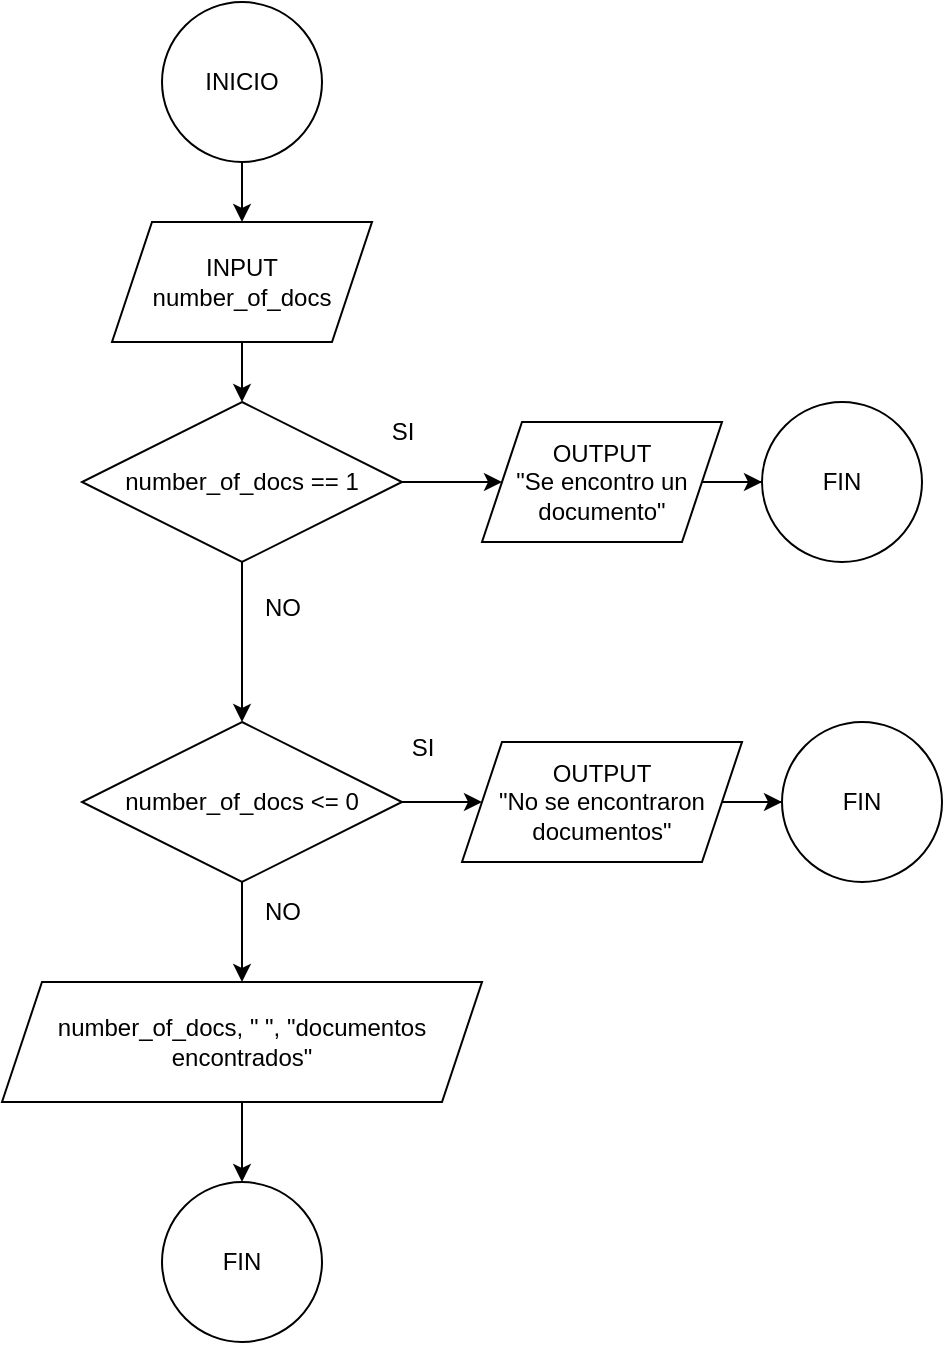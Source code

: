 <mxfile version="24.3.1" type="google">
  <diagram name="Página-1" id="tAIX1KBFop4ZF_IAIe5V">
    <mxGraphModel grid="1" page="1" gridSize="10" guides="1" tooltips="1" connect="1" arrows="1" fold="1" pageScale="1" pageWidth="827" pageHeight="1169" math="0" shadow="0">
      <root>
        <mxCell id="0" />
        <mxCell id="1" parent="0" />
        <mxCell id="EhoVgr2p-yQ2EOt4Iyy0-3" value="" style="edgeStyle=orthogonalEdgeStyle;rounded=0;orthogonalLoop=1;jettySize=auto;html=1;" edge="1" parent="1" source="EhoVgr2p-yQ2EOt4Iyy0-1" target="EhoVgr2p-yQ2EOt4Iyy0-2">
          <mxGeometry relative="1" as="geometry" />
        </mxCell>
        <mxCell id="EhoVgr2p-yQ2EOt4Iyy0-1" value="INICIO" style="ellipse;whiteSpace=wrap;html=1;" vertex="1" parent="1">
          <mxGeometry x="400" y="50" width="80" height="80" as="geometry" />
        </mxCell>
        <mxCell id="EhoVgr2p-yQ2EOt4Iyy0-7" value="" style="edgeStyle=orthogonalEdgeStyle;rounded=0;orthogonalLoop=1;jettySize=auto;html=1;" edge="1" parent="1" source="EhoVgr2p-yQ2EOt4Iyy0-2">
          <mxGeometry relative="1" as="geometry">
            <mxPoint x="440" y="250" as="targetPoint" />
          </mxGeometry>
        </mxCell>
        <mxCell id="EhoVgr2p-yQ2EOt4Iyy0-2" value="INPUT&lt;div&gt;number_of_docs&lt;/div&gt;" style="shape=parallelogram;perimeter=parallelogramPerimeter;whiteSpace=wrap;html=1;fixedSize=1;" vertex="1" parent="1">
          <mxGeometry x="375" y="160" width="130" height="60" as="geometry" />
        </mxCell>
        <mxCell id="EhoVgr2p-yQ2EOt4Iyy0-12" value="" style="edgeStyle=orthogonalEdgeStyle;rounded=0;orthogonalLoop=1;jettySize=auto;html=1;" edge="1" parent="1" source="EhoVgr2p-yQ2EOt4Iyy0-8" target="EhoVgr2p-yQ2EOt4Iyy0-11">
          <mxGeometry relative="1" as="geometry" />
        </mxCell>
        <mxCell id="EhoVgr2p-yQ2EOt4Iyy0-16" value="" style="edgeStyle=orthogonalEdgeStyle;rounded=0;orthogonalLoop=1;jettySize=auto;html=1;" edge="1" parent="1" source="EhoVgr2p-yQ2EOt4Iyy0-8" target="EhoVgr2p-yQ2EOt4Iyy0-15">
          <mxGeometry relative="1" as="geometry" />
        </mxCell>
        <mxCell id="EhoVgr2p-yQ2EOt4Iyy0-8" value="number_of_docs == 1" style="rhombus;whiteSpace=wrap;html=1;" vertex="1" parent="1">
          <mxGeometry x="360" y="250" width="160" height="80" as="geometry" />
        </mxCell>
        <mxCell id="EhoVgr2p-yQ2EOt4Iyy0-10" value="SI" style="text;html=1;align=center;verticalAlign=middle;resizable=0;points=[];autosize=1;strokeColor=none;fillColor=none;" vertex="1" parent="1">
          <mxGeometry x="505" y="250" width="30" height="30" as="geometry" />
        </mxCell>
        <mxCell id="EhoVgr2p-yQ2EOt4Iyy0-14" value="" style="edgeStyle=orthogonalEdgeStyle;rounded=0;orthogonalLoop=1;jettySize=auto;html=1;" edge="1" parent="1" source="EhoVgr2p-yQ2EOt4Iyy0-11" target="EhoVgr2p-yQ2EOt4Iyy0-13">
          <mxGeometry relative="1" as="geometry" />
        </mxCell>
        <mxCell id="EhoVgr2p-yQ2EOt4Iyy0-11" value="OUTPUT&lt;div&gt;&quot;Se encontro un documento&quot;&lt;/div&gt;" style="shape=parallelogram;perimeter=parallelogramPerimeter;whiteSpace=wrap;html=1;fixedSize=1;" vertex="1" parent="1">
          <mxGeometry x="560" y="260" width="120" height="60" as="geometry" />
        </mxCell>
        <mxCell id="EhoVgr2p-yQ2EOt4Iyy0-13" value="FIN" style="ellipse;whiteSpace=wrap;html=1;" vertex="1" parent="1">
          <mxGeometry x="700" y="250" width="80" height="80" as="geometry" />
        </mxCell>
        <mxCell id="EhoVgr2p-yQ2EOt4Iyy0-20" value="" style="edgeStyle=orthogonalEdgeStyle;rounded=0;orthogonalLoop=1;jettySize=auto;html=1;" edge="1" parent="1" source="EhoVgr2p-yQ2EOt4Iyy0-15" target="EhoVgr2p-yQ2EOt4Iyy0-19">
          <mxGeometry relative="1" as="geometry" />
        </mxCell>
        <mxCell id="EhoVgr2p-yQ2EOt4Iyy0-26" value="" style="edgeStyle=orthogonalEdgeStyle;rounded=0;orthogonalLoop=1;jettySize=auto;html=1;" edge="1" parent="1" source="EhoVgr2p-yQ2EOt4Iyy0-15" target="EhoVgr2p-yQ2EOt4Iyy0-25">
          <mxGeometry relative="1" as="geometry" />
        </mxCell>
        <mxCell id="EhoVgr2p-yQ2EOt4Iyy0-15" value="number_of_docs &amp;lt;= 0" style="rhombus;whiteSpace=wrap;html=1;" vertex="1" parent="1">
          <mxGeometry x="360" y="410" width="160" height="80" as="geometry" />
        </mxCell>
        <mxCell id="EhoVgr2p-yQ2EOt4Iyy0-17" value="NO" style="text;html=1;align=center;verticalAlign=middle;resizable=0;points=[];autosize=1;strokeColor=none;fillColor=none;" vertex="1" parent="1">
          <mxGeometry x="440" y="338" width="40" height="30" as="geometry" />
        </mxCell>
        <mxCell id="EhoVgr2p-yQ2EOt4Iyy0-18" value="SI" style="text;html=1;align=center;verticalAlign=middle;resizable=0;points=[];autosize=1;strokeColor=none;fillColor=none;" vertex="1" parent="1">
          <mxGeometry x="515" y="408" width="30" height="30" as="geometry" />
        </mxCell>
        <mxCell id="EhoVgr2p-yQ2EOt4Iyy0-22" value="" style="edgeStyle=orthogonalEdgeStyle;rounded=0;orthogonalLoop=1;jettySize=auto;html=1;" edge="1" parent="1" source="EhoVgr2p-yQ2EOt4Iyy0-19" target="EhoVgr2p-yQ2EOt4Iyy0-21">
          <mxGeometry relative="1" as="geometry" />
        </mxCell>
        <mxCell id="EhoVgr2p-yQ2EOt4Iyy0-19" value="OUTPUT&lt;div&gt;&quot;No se encontraron documentos&quot;&lt;/div&gt;" style="shape=parallelogram;perimeter=parallelogramPerimeter;whiteSpace=wrap;html=1;fixedSize=1;" vertex="1" parent="1">
          <mxGeometry x="550" y="420" width="140" height="60" as="geometry" />
        </mxCell>
        <mxCell id="EhoVgr2p-yQ2EOt4Iyy0-21" value="FIN" style="ellipse;whiteSpace=wrap;html=1;" vertex="1" parent="1">
          <mxGeometry x="710" y="410" width="80" height="80" as="geometry" />
        </mxCell>
        <mxCell id="EhoVgr2p-yQ2EOt4Iyy0-29" value="" style="edgeStyle=orthogonalEdgeStyle;rounded=0;orthogonalLoop=1;jettySize=auto;html=1;" edge="1" parent="1" source="EhoVgr2p-yQ2EOt4Iyy0-25" target="EhoVgr2p-yQ2EOt4Iyy0-28">
          <mxGeometry relative="1" as="geometry" />
        </mxCell>
        <mxCell id="EhoVgr2p-yQ2EOt4Iyy0-25" value="number_of_docs, &quot; &quot;, &quot;documentos encontrados&quot;" style="shape=parallelogram;perimeter=parallelogramPerimeter;whiteSpace=wrap;html=1;fixedSize=1;" vertex="1" parent="1">
          <mxGeometry x="320" y="540" width="240" height="60" as="geometry" />
        </mxCell>
        <mxCell id="EhoVgr2p-yQ2EOt4Iyy0-27" value="NO" style="text;html=1;align=center;verticalAlign=middle;resizable=0;points=[];autosize=1;strokeColor=none;fillColor=none;" vertex="1" parent="1">
          <mxGeometry x="440" y="490" width="40" height="30" as="geometry" />
        </mxCell>
        <mxCell id="EhoVgr2p-yQ2EOt4Iyy0-28" value="FIN" style="ellipse;whiteSpace=wrap;html=1;" vertex="1" parent="1">
          <mxGeometry x="400" y="640" width="80" height="80" as="geometry" />
        </mxCell>
      </root>
    </mxGraphModel>
  </diagram>
</mxfile>
